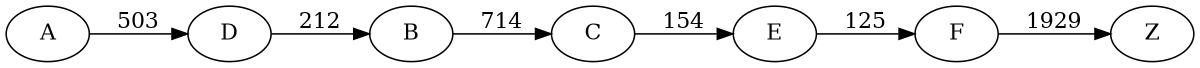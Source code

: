 digraph G {
	rankdir=LR size="8,5"
	A
	D
	A -> D [label=503]
	D
	B
	D -> B [label=212]
	B
	C
	B -> C [label=714]
	C
	E
	C -> E [label=154]
	E
	F
	E -> F [label=125]
	F
	Z
	F -> Z [label=1929]
}
